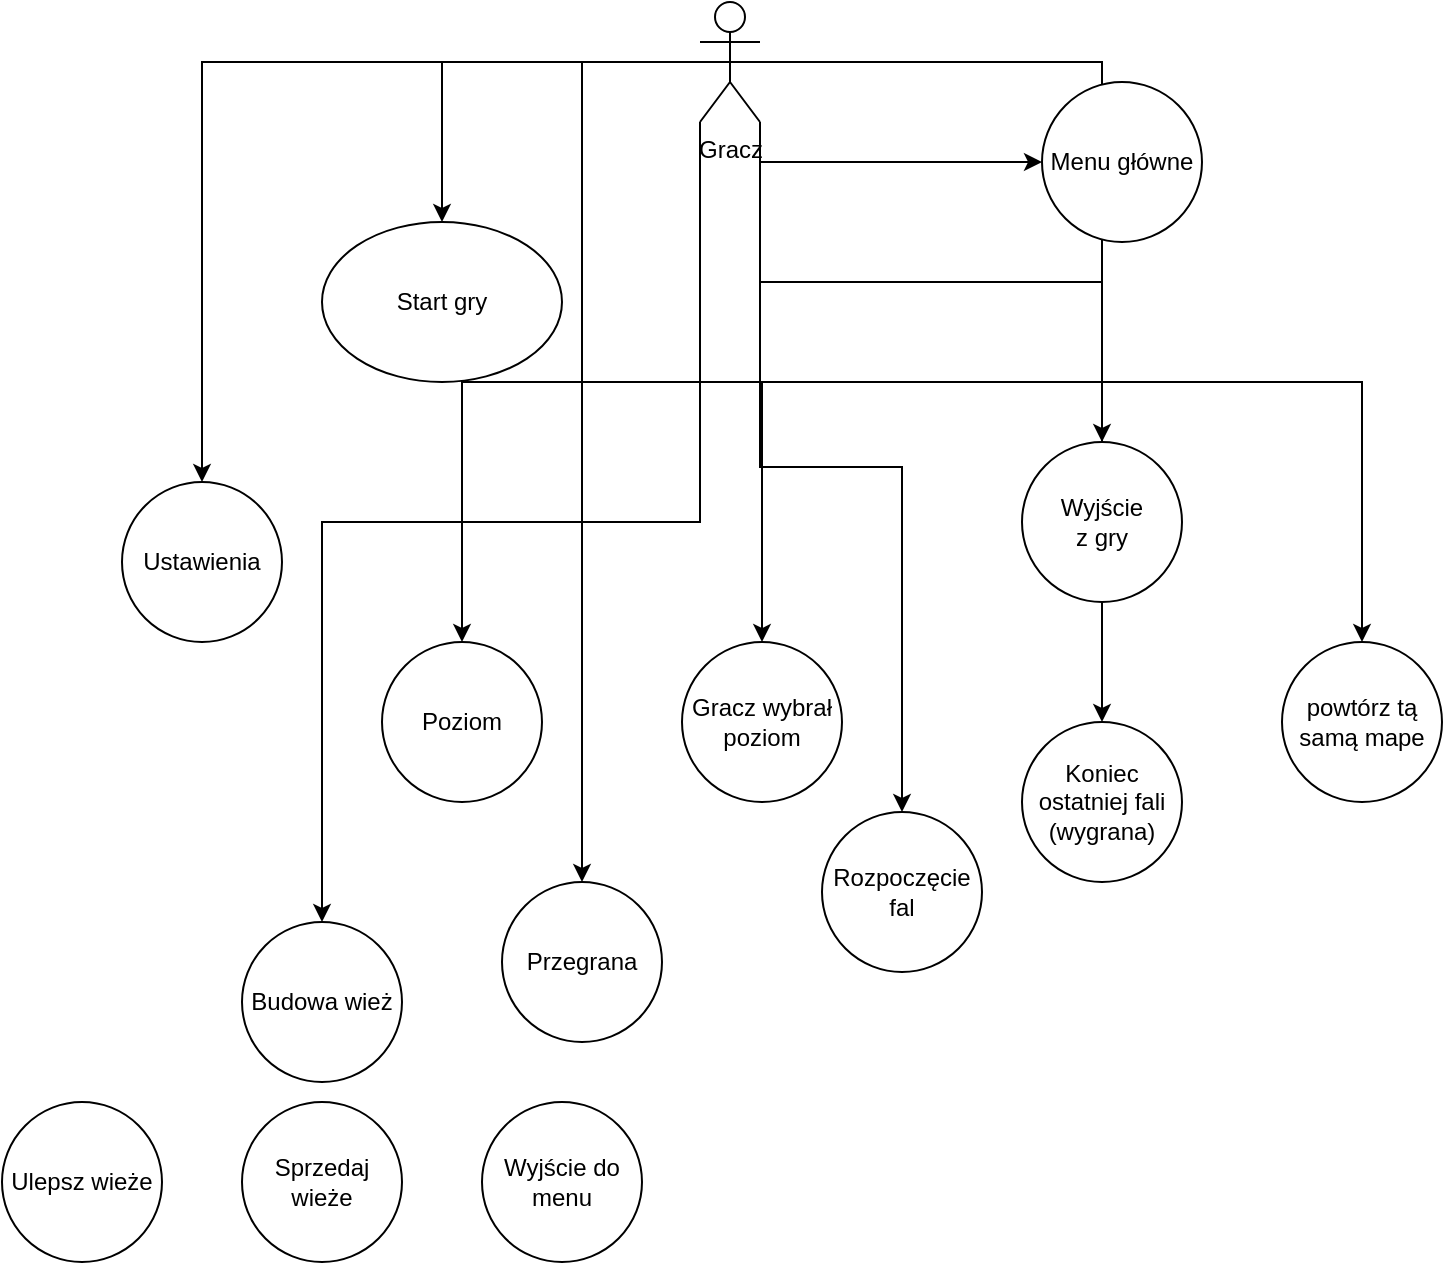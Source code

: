 <mxfile version="26.1.0">
  <diagram name="Strona-1" id="GtKuwoUM9BS78JBKEteD">
    <mxGraphModel dx="1434" dy="778" grid="1" gridSize="10" guides="1" tooltips="1" connect="1" arrows="1" fold="1" page="1" pageScale="1" pageWidth="827" pageHeight="1169" math="0" shadow="0">
      <root>
        <mxCell id="0" />
        <mxCell id="1" parent="0" />
        <mxCell id="KREq8-2agoi1I6AGwySA-32" value="Start gry" style="ellipse;whiteSpace=wrap;html=1;" vertex="1" parent="1">
          <mxGeometry x="250" y="250" width="120" height="80" as="geometry" />
        </mxCell>
        <mxCell id="KREq8-2agoi1I6AGwySA-34" style="edgeStyle=orthogonalEdgeStyle;rounded=0;orthogonalLoop=1;jettySize=auto;html=1;exitX=0.5;exitY=0.5;exitDx=0;exitDy=0;exitPerimeter=0;" edge="1" parent="1" source="KREq8-2agoi1I6AGwySA-33" target="KREq8-2agoi1I6AGwySA-32">
          <mxGeometry relative="1" as="geometry" />
        </mxCell>
        <mxCell id="KREq8-2agoi1I6AGwySA-80" style="edgeStyle=orthogonalEdgeStyle;rounded=0;orthogonalLoop=1;jettySize=auto;html=1;exitX=1;exitY=1;exitDx=0;exitDy=0;exitPerimeter=0;" edge="1" parent="1" source="KREq8-2agoi1I6AGwySA-33" target="KREq8-2agoi1I6AGwySA-35">
          <mxGeometry relative="1" as="geometry" />
        </mxCell>
        <mxCell id="KREq8-2agoi1I6AGwySA-85" style="edgeStyle=orthogonalEdgeStyle;rounded=0;orthogonalLoop=1;jettySize=auto;html=1;exitX=1;exitY=1;exitDx=0;exitDy=0;exitPerimeter=0;entryX=0.5;entryY=0;entryDx=0;entryDy=0;" edge="1" parent="1" source="KREq8-2agoi1I6AGwySA-33" target="KREq8-2agoi1I6AGwySA-44">
          <mxGeometry relative="1" as="geometry" />
        </mxCell>
        <mxCell id="KREq8-2agoi1I6AGwySA-86" style="edgeStyle=orthogonalEdgeStyle;rounded=0;orthogonalLoop=1;jettySize=auto;html=1;exitX=0;exitY=1;exitDx=0;exitDy=0;exitPerimeter=0;entryX=0.5;entryY=0;entryDx=0;entryDy=0;" edge="1" parent="1" source="KREq8-2agoi1I6AGwySA-33" target="KREq8-2agoi1I6AGwySA-37">
          <mxGeometry relative="1" as="geometry" />
        </mxCell>
        <mxCell id="KREq8-2agoi1I6AGwySA-87" style="edgeStyle=orthogonalEdgeStyle;rounded=0;orthogonalLoop=1;jettySize=auto;html=1;exitX=0;exitY=1;exitDx=0;exitDy=0;exitPerimeter=0;entryX=0.5;entryY=0;entryDx=0;entryDy=0;" edge="1" parent="1" source="KREq8-2agoi1I6AGwySA-33" target="KREq8-2agoi1I6AGwySA-71">
          <mxGeometry relative="1" as="geometry" />
        </mxCell>
        <mxCell id="KREq8-2agoi1I6AGwySA-88" style="edgeStyle=orthogonalEdgeStyle;rounded=0;orthogonalLoop=1;jettySize=auto;html=1;exitX=0;exitY=1;exitDx=0;exitDy=0;exitPerimeter=0;" edge="1" parent="1" source="KREq8-2agoi1I6AGwySA-33" target="KREq8-2agoi1I6AGwySA-51">
          <mxGeometry relative="1" as="geometry" />
        </mxCell>
        <mxCell id="KREq8-2agoi1I6AGwySA-90" style="edgeStyle=orthogonalEdgeStyle;rounded=0;orthogonalLoop=1;jettySize=auto;html=1;exitX=1;exitY=1;exitDx=0;exitDy=0;exitPerimeter=0;" edge="1" parent="1" source="KREq8-2agoi1I6AGwySA-33" target="KREq8-2agoi1I6AGwySA-52">
          <mxGeometry relative="1" as="geometry" />
        </mxCell>
        <mxCell id="KREq8-2agoi1I6AGwySA-91" style="edgeStyle=orthogonalEdgeStyle;rounded=0;orthogonalLoop=1;jettySize=auto;html=1;exitX=0;exitY=1;exitDx=0;exitDy=0;exitPerimeter=0;" edge="1" parent="1" source="KREq8-2agoi1I6AGwySA-33" target="KREq8-2agoi1I6AGwySA-50">
          <mxGeometry relative="1" as="geometry" />
        </mxCell>
        <mxCell id="KREq8-2agoi1I6AGwySA-93" style="edgeStyle=orthogonalEdgeStyle;rounded=0;orthogonalLoop=1;jettySize=auto;html=1;exitX=0.5;exitY=0.5;exitDx=0;exitDy=0;exitPerimeter=0;" edge="1" parent="1" source="KREq8-2agoi1I6AGwySA-33" target="KREq8-2agoi1I6AGwySA-38">
          <mxGeometry relative="1" as="geometry" />
        </mxCell>
        <mxCell id="KREq8-2agoi1I6AGwySA-94" style="edgeStyle=orthogonalEdgeStyle;rounded=0;orthogonalLoop=1;jettySize=auto;html=1;exitX=0.5;exitY=0.5;exitDx=0;exitDy=0;exitPerimeter=0;" edge="1" parent="1" source="KREq8-2agoi1I6AGwySA-33" target="KREq8-2agoi1I6AGwySA-65">
          <mxGeometry relative="1" as="geometry" />
        </mxCell>
        <mxCell id="KREq8-2agoi1I6AGwySA-95" style="edgeStyle=orthogonalEdgeStyle;rounded=0;orthogonalLoop=1;jettySize=auto;html=1;exitX=0.5;exitY=0.5;exitDx=0;exitDy=0;exitPerimeter=0;" edge="1" parent="1" source="KREq8-2agoi1I6AGwySA-33" target="KREq8-2agoi1I6AGwySA-68">
          <mxGeometry relative="1" as="geometry" />
        </mxCell>
        <mxCell id="KREq8-2agoi1I6AGwySA-33" value="Gracz&lt;div&gt;&lt;br&gt;&lt;/div&gt;" style="shape=umlActor;verticalLabelPosition=bottom;verticalAlign=top;html=1;outlineConnect=0;" vertex="1" parent="1">
          <mxGeometry x="439" y="140" width="30" height="60" as="geometry" />
        </mxCell>
        <mxCell id="KREq8-2agoi1I6AGwySA-35" value="Menu główne" style="ellipse;whiteSpace=wrap;html=1;aspect=fixed;" vertex="1" parent="1">
          <mxGeometry x="610" y="180" width="80" height="80" as="geometry" />
        </mxCell>
        <mxCell id="KREq8-2agoi1I6AGwySA-37" value="Poziom" style="ellipse;whiteSpace=wrap;html=1;aspect=fixed;" vertex="1" parent="1">
          <mxGeometry x="280" y="460" width="80" height="80" as="geometry" />
        </mxCell>
        <mxCell id="KREq8-2agoi1I6AGwySA-38" value="Ustawienia" style="ellipse;whiteSpace=wrap;html=1;aspect=fixed;" vertex="1" parent="1">
          <mxGeometry x="150" y="380" width="80" height="80" as="geometry" />
        </mxCell>
        <mxCell id="KREq8-2agoi1I6AGwySA-44" value="Wyjście&lt;div&gt;z gry&lt;/div&gt;" style="ellipse;whiteSpace=wrap;html=1;aspect=fixed;" vertex="1" parent="1">
          <mxGeometry x="600" y="360" width="80" height="80" as="geometry" />
        </mxCell>
        <mxCell id="KREq8-2agoi1I6AGwySA-50" value="Gracz wybrał poziom" style="ellipse;whiteSpace=wrap;html=1;aspect=fixed;" vertex="1" parent="1">
          <mxGeometry x="430" y="460" width="80" height="80" as="geometry" />
        </mxCell>
        <mxCell id="KREq8-2agoi1I6AGwySA-51" value="Budowa wież" style="ellipse;whiteSpace=wrap;html=1;aspect=fixed;" vertex="1" parent="1">
          <mxGeometry x="210" y="600" width="80" height="80" as="geometry" />
        </mxCell>
        <mxCell id="KREq8-2agoi1I6AGwySA-52" value="Rozpoczęcie fal" style="ellipse;whiteSpace=wrap;html=1;aspect=fixed;" vertex="1" parent="1">
          <mxGeometry x="500" y="545" width="80" height="80" as="geometry" />
        </mxCell>
        <mxCell id="KREq8-2agoi1I6AGwySA-65" value="Koniec ostatniej fali&lt;div&gt;(wygrana)&lt;/div&gt;" style="ellipse;whiteSpace=wrap;html=1;aspect=fixed;" vertex="1" parent="1">
          <mxGeometry x="600" y="500" width="80" height="80" as="geometry" />
        </mxCell>
        <mxCell id="KREq8-2agoi1I6AGwySA-68" value="Przegrana" style="ellipse;whiteSpace=wrap;html=1;aspect=fixed;" vertex="1" parent="1">
          <mxGeometry x="340" y="580" width="80" height="80" as="geometry" />
        </mxCell>
        <mxCell id="KREq8-2agoi1I6AGwySA-71" value="powtórz tą samą mape" style="ellipse;whiteSpace=wrap;html=1;aspect=fixed;" vertex="1" parent="1">
          <mxGeometry x="730" y="460" width="80" height="80" as="geometry" />
        </mxCell>
        <mxCell id="KREq8-2agoi1I6AGwySA-98" value="Ulepsz wieże" style="ellipse;whiteSpace=wrap;html=1;aspect=fixed;" vertex="1" parent="1">
          <mxGeometry x="90" y="690" width="80" height="80" as="geometry" />
        </mxCell>
        <mxCell id="KREq8-2agoi1I6AGwySA-99" value="Sprzedaj wieże" style="ellipse;whiteSpace=wrap;html=1;aspect=fixed;" vertex="1" parent="1">
          <mxGeometry x="210" y="690" width="80" height="80" as="geometry" />
        </mxCell>
        <mxCell id="KREq8-2agoi1I6AGwySA-100" value="Wyjście do menu" style="ellipse;whiteSpace=wrap;html=1;aspect=fixed;" vertex="1" parent="1">
          <mxGeometry x="330" y="690" width="80" height="80" as="geometry" />
        </mxCell>
      </root>
    </mxGraphModel>
  </diagram>
</mxfile>
